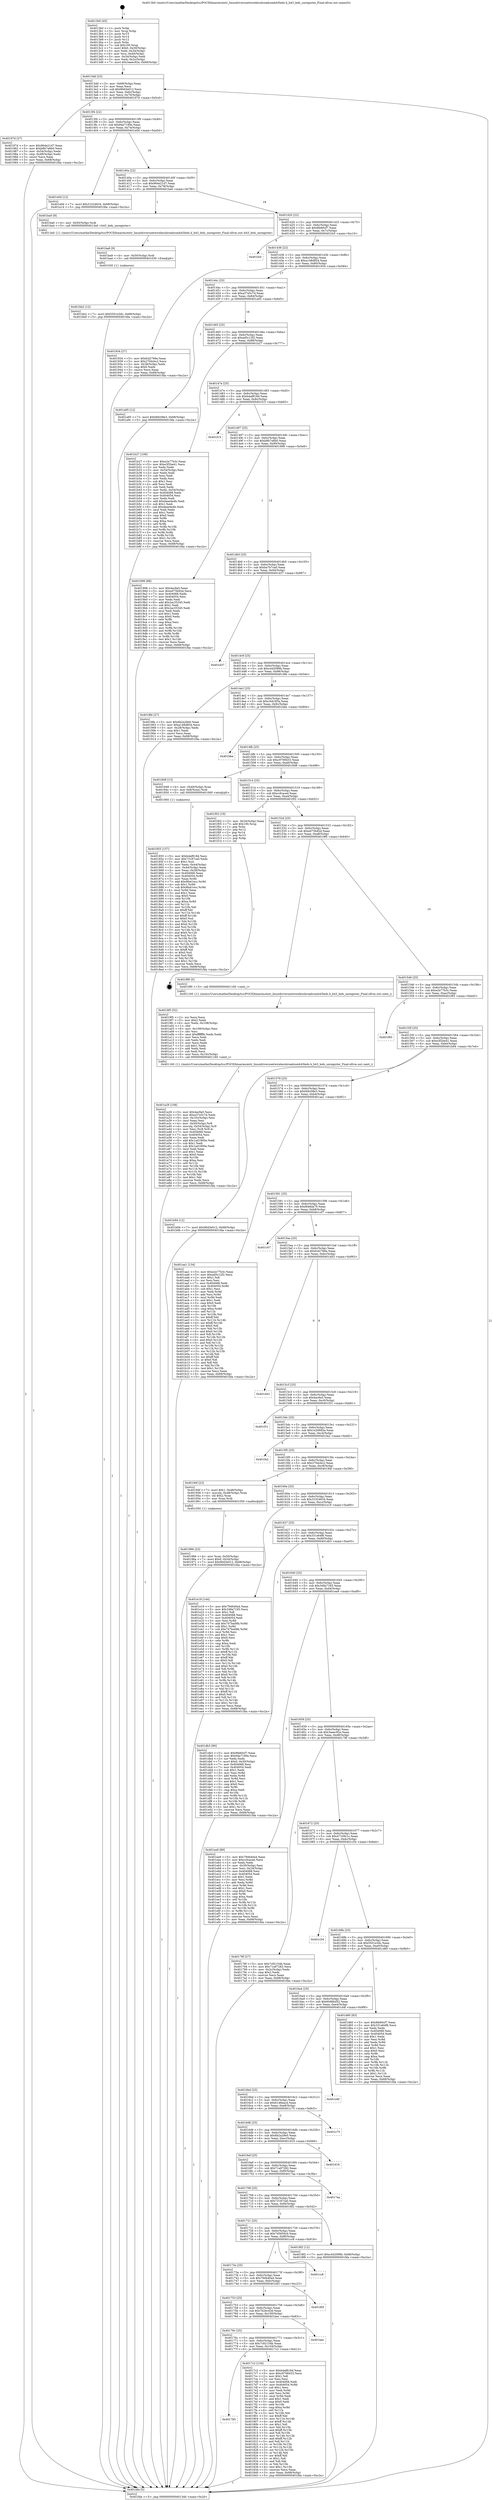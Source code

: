 digraph "0x4013b0" {
  label = "0x4013b0 (/mnt/c/Users/mathe/Desktop/tcc/POCII/binaries/extr_linuxdriversnetwirelessbroadcomb43leds.h_b43_leds_unregister_Final-ollvm.out::main(0))"
  labelloc = "t"
  node[shape=record]

  Entry [label="",width=0.3,height=0.3,shape=circle,fillcolor=black,style=filled]
  "0x4013dd" [label="{
     0x4013dd [23]\l
     | [instrs]\l
     &nbsp;&nbsp;0x4013dd \<+3\>: mov -0x68(%rbp),%eax\l
     &nbsp;&nbsp;0x4013e0 \<+2\>: mov %eax,%ecx\l
     &nbsp;&nbsp;0x4013e2 \<+6\>: sub $0x90d3e012,%ecx\l
     &nbsp;&nbsp;0x4013e8 \<+3\>: mov %eax,-0x6c(%rbp)\l
     &nbsp;&nbsp;0x4013eb \<+3\>: mov %ecx,-0x70(%rbp)\l
     &nbsp;&nbsp;0x4013ee \<+6\>: je 000000000040197d \<main+0x5cd\>\l
  }"]
  "0x40197d" [label="{
     0x40197d [27]\l
     | [instrs]\l
     &nbsp;&nbsp;0x40197d \<+5\>: mov $0x964e21d7,%eax\l
     &nbsp;&nbsp;0x401982 \<+5\>: mov $0xb8b7a6b0,%ecx\l
     &nbsp;&nbsp;0x401987 \<+3\>: mov -0x54(%rbp),%edx\l
     &nbsp;&nbsp;0x40198a \<+3\>: cmp -0x48(%rbp),%edx\l
     &nbsp;&nbsp;0x40198d \<+3\>: cmovl %ecx,%eax\l
     &nbsp;&nbsp;0x401990 \<+3\>: mov %eax,-0x68(%rbp)\l
     &nbsp;&nbsp;0x401993 \<+5\>: jmp 0000000000401fda \<main+0xc2a\>\l
  }"]
  "0x4013f4" [label="{
     0x4013f4 [22]\l
     | [instrs]\l
     &nbsp;&nbsp;0x4013f4 \<+5\>: jmp 00000000004013f9 \<main+0x49\>\l
     &nbsp;&nbsp;0x4013f9 \<+3\>: mov -0x6c(%rbp),%eax\l
     &nbsp;&nbsp;0x4013fc \<+5\>: sub $0x94a7190e,%eax\l
     &nbsp;&nbsp;0x401401 \<+3\>: mov %eax,-0x74(%rbp)\l
     &nbsp;&nbsp;0x401404 \<+6\>: je 0000000000401e0d \<main+0xa5d\>\l
  }"]
  Exit [label="",width=0.3,height=0.3,shape=circle,fillcolor=black,style=filled,peripheries=2]
  "0x401e0d" [label="{
     0x401e0d [12]\l
     | [instrs]\l
     &nbsp;&nbsp;0x401e0d \<+7\>: movl $0x31024634,-0x68(%rbp)\l
     &nbsp;&nbsp;0x401e14 \<+5\>: jmp 0000000000401fda \<main+0xc2a\>\l
  }"]
  "0x40140a" [label="{
     0x40140a [22]\l
     | [instrs]\l
     &nbsp;&nbsp;0x40140a \<+5\>: jmp 000000000040140f \<main+0x5f\>\l
     &nbsp;&nbsp;0x40140f \<+3\>: mov -0x6c(%rbp),%eax\l
     &nbsp;&nbsp;0x401412 \<+5\>: sub $0x964e21d7,%eax\l
     &nbsp;&nbsp;0x401417 \<+3\>: mov %eax,-0x78(%rbp)\l
     &nbsp;&nbsp;0x40141a \<+6\>: je 0000000000401ba0 \<main+0x7f0\>\l
  }"]
  "0x401bb2" [label="{
     0x401bb2 [12]\l
     | [instrs]\l
     &nbsp;&nbsp;0x401bb2 \<+7\>: movl $0x5501e3dc,-0x68(%rbp)\l
     &nbsp;&nbsp;0x401bb9 \<+5\>: jmp 0000000000401fda \<main+0xc2a\>\l
  }"]
  "0x401ba0" [label="{
     0x401ba0 [9]\l
     | [instrs]\l
     &nbsp;&nbsp;0x401ba0 \<+4\>: mov -0x50(%rbp),%rdi\l
     &nbsp;&nbsp;0x401ba4 \<+5\>: call 00000000004013a0 \<b43_leds_unregister\>\l
     | [calls]\l
     &nbsp;&nbsp;0x4013a0 \{1\} (/mnt/c/Users/mathe/Desktop/tcc/POCII/binaries/extr_linuxdriversnetwirelessbroadcomb43leds.h_b43_leds_unregister_Final-ollvm.out::b43_leds_unregister)\l
  }"]
  "0x401420" [label="{
     0x401420 [22]\l
     | [instrs]\l
     &nbsp;&nbsp;0x401420 \<+5\>: jmp 0000000000401425 \<main+0x75\>\l
     &nbsp;&nbsp;0x401425 \<+3\>: mov -0x6c(%rbp),%eax\l
     &nbsp;&nbsp;0x401428 \<+5\>: sub $0x9fe60cf7,%eax\l
     &nbsp;&nbsp;0x40142d \<+3\>: mov %eax,-0x7c(%rbp)\l
     &nbsp;&nbsp;0x401430 \<+6\>: je 0000000000401fc0 \<main+0xc10\>\l
  }"]
  "0x401ba9" [label="{
     0x401ba9 [9]\l
     | [instrs]\l
     &nbsp;&nbsp;0x401ba9 \<+4\>: mov -0x50(%rbp),%rdi\l
     &nbsp;&nbsp;0x401bad \<+5\>: call 0000000000401030 \<free@plt\>\l
     | [calls]\l
     &nbsp;&nbsp;0x401030 \{1\} (unknown)\l
  }"]
  "0x401fc0" [label="{
     0x401fc0\l
  }", style=dashed]
  "0x401436" [label="{
     0x401436 [22]\l
     | [instrs]\l
     &nbsp;&nbsp;0x401436 \<+5\>: jmp 000000000040143b \<main+0x8b\>\l
     &nbsp;&nbsp;0x40143b \<+3\>: mov -0x6c(%rbp),%eax\l
     &nbsp;&nbsp;0x40143e \<+5\>: sub $0xa148d854,%eax\l
     &nbsp;&nbsp;0x401443 \<+3\>: mov %eax,-0x80(%rbp)\l
     &nbsp;&nbsp;0x401446 \<+6\>: je 0000000000401934 \<main+0x584\>\l
  }"]
  "0x401a29" [label="{
     0x401a29 [108]\l
     | [instrs]\l
     &nbsp;&nbsp;0x401a29 \<+5\>: mov $0x4ac9a5,%ecx\l
     &nbsp;&nbsp;0x401a2e \<+5\>: mov $0xa37e5c7d,%edx\l
     &nbsp;&nbsp;0x401a33 \<+6\>: mov -0x10c(%rbp),%esi\l
     &nbsp;&nbsp;0x401a39 \<+3\>: imul %eax,%esi\l
     &nbsp;&nbsp;0x401a3c \<+4\>: mov -0x50(%rbp),%r8\l
     &nbsp;&nbsp;0x401a40 \<+4\>: movslq -0x54(%rbp),%r9\l
     &nbsp;&nbsp;0x401a44 \<+4\>: mov %esi,(%r8,%r9,4)\l
     &nbsp;&nbsp;0x401a48 \<+7\>: mov 0x404068,%eax\l
     &nbsp;&nbsp;0x401a4f \<+7\>: mov 0x404054,%esi\l
     &nbsp;&nbsp;0x401a56 \<+2\>: mov %eax,%edi\l
     &nbsp;&nbsp;0x401a58 \<+6\>: add $0x1ad1800e,%edi\l
     &nbsp;&nbsp;0x401a5e \<+3\>: sub $0x1,%edi\l
     &nbsp;&nbsp;0x401a61 \<+6\>: sub $0x1ad1800e,%edi\l
     &nbsp;&nbsp;0x401a67 \<+3\>: imul %edi,%eax\l
     &nbsp;&nbsp;0x401a6a \<+3\>: and $0x1,%eax\l
     &nbsp;&nbsp;0x401a6d \<+3\>: cmp $0x0,%eax\l
     &nbsp;&nbsp;0x401a70 \<+4\>: sete %r10b\l
     &nbsp;&nbsp;0x401a74 \<+3\>: cmp $0xa,%esi\l
     &nbsp;&nbsp;0x401a77 \<+4\>: setl %r11b\l
     &nbsp;&nbsp;0x401a7b \<+3\>: mov %r10b,%bl\l
     &nbsp;&nbsp;0x401a7e \<+3\>: and %r11b,%bl\l
     &nbsp;&nbsp;0x401a81 \<+3\>: xor %r11b,%r10b\l
     &nbsp;&nbsp;0x401a84 \<+3\>: or %r10b,%bl\l
     &nbsp;&nbsp;0x401a87 \<+3\>: test $0x1,%bl\l
     &nbsp;&nbsp;0x401a8a \<+3\>: cmovne %edx,%ecx\l
     &nbsp;&nbsp;0x401a8d \<+3\>: mov %ecx,-0x68(%rbp)\l
     &nbsp;&nbsp;0x401a90 \<+5\>: jmp 0000000000401fda \<main+0xc2a\>\l
  }"]
  "0x401934" [label="{
     0x401934 [27]\l
     | [instrs]\l
     &nbsp;&nbsp;0x401934 \<+5\>: mov $0xfcd2766e,%eax\l
     &nbsp;&nbsp;0x401939 \<+5\>: mov $0x270dcbc2,%ecx\l
     &nbsp;&nbsp;0x40193e \<+3\>: mov -0x28(%rbp),%edx\l
     &nbsp;&nbsp;0x401941 \<+3\>: cmp $0x0,%edx\l
     &nbsp;&nbsp;0x401944 \<+3\>: cmove %ecx,%eax\l
     &nbsp;&nbsp;0x401947 \<+3\>: mov %eax,-0x68(%rbp)\l
     &nbsp;&nbsp;0x40194a \<+5\>: jmp 0000000000401fda \<main+0xc2a\>\l
  }"]
  "0x40144c" [label="{
     0x40144c [25]\l
     | [instrs]\l
     &nbsp;&nbsp;0x40144c \<+5\>: jmp 0000000000401451 \<main+0xa1\>\l
     &nbsp;&nbsp;0x401451 \<+3\>: mov -0x6c(%rbp),%eax\l
     &nbsp;&nbsp;0x401454 \<+5\>: sub $0xa37e5c7d,%eax\l
     &nbsp;&nbsp;0x401459 \<+6\>: mov %eax,-0x84(%rbp)\l
     &nbsp;&nbsp;0x40145f \<+6\>: je 0000000000401a95 \<main+0x6e5\>\l
  }"]
  "0x4019f5" [label="{
     0x4019f5 [52]\l
     | [instrs]\l
     &nbsp;&nbsp;0x4019f5 \<+2\>: xor %ecx,%ecx\l
     &nbsp;&nbsp;0x4019f7 \<+5\>: mov $0x2,%edx\l
     &nbsp;&nbsp;0x4019fc \<+6\>: mov %edx,-0x108(%rbp)\l
     &nbsp;&nbsp;0x401a02 \<+1\>: cltd\l
     &nbsp;&nbsp;0x401a03 \<+6\>: mov -0x108(%rbp),%esi\l
     &nbsp;&nbsp;0x401a09 \<+2\>: idiv %esi\l
     &nbsp;&nbsp;0x401a0b \<+6\>: imul $0xfffffffe,%edx,%edx\l
     &nbsp;&nbsp;0x401a11 \<+2\>: mov %ecx,%edi\l
     &nbsp;&nbsp;0x401a13 \<+2\>: sub %edx,%edi\l
     &nbsp;&nbsp;0x401a15 \<+2\>: mov %ecx,%edx\l
     &nbsp;&nbsp;0x401a17 \<+3\>: sub $0x1,%edx\l
     &nbsp;&nbsp;0x401a1a \<+2\>: add %edx,%edi\l
     &nbsp;&nbsp;0x401a1c \<+2\>: sub %edi,%ecx\l
     &nbsp;&nbsp;0x401a1e \<+6\>: mov %ecx,-0x10c(%rbp)\l
     &nbsp;&nbsp;0x401a24 \<+5\>: call 0000000000401160 \<next_i\>\l
     | [calls]\l
     &nbsp;&nbsp;0x401160 \{1\} (/mnt/c/Users/mathe/Desktop/tcc/POCII/binaries/extr_linuxdriversnetwirelessbroadcomb43leds.h_b43_leds_unregister_Final-ollvm.out::next_i)\l
  }"]
  "0x401a95" [label="{
     0x401a95 [12]\l
     | [instrs]\l
     &nbsp;&nbsp;0x401a95 \<+7\>: movl $0xf49c08e3,-0x68(%rbp)\l
     &nbsp;&nbsp;0x401a9c \<+5\>: jmp 0000000000401fda \<main+0xc2a\>\l
  }"]
  "0x401465" [label="{
     0x401465 [25]\l
     | [instrs]\l
     &nbsp;&nbsp;0x401465 \<+5\>: jmp 000000000040146a \<main+0xba\>\l
     &nbsp;&nbsp;0x40146a \<+3\>: mov -0x6c(%rbp),%eax\l
     &nbsp;&nbsp;0x40146d \<+5\>: sub $0xad5c12f2,%eax\l
     &nbsp;&nbsp;0x401472 \<+6\>: mov %eax,-0x88(%rbp)\l
     &nbsp;&nbsp;0x401478 \<+6\>: je 0000000000401b27 \<main+0x777\>\l
  }"]
  "0x401966" [label="{
     0x401966 [23]\l
     | [instrs]\l
     &nbsp;&nbsp;0x401966 \<+4\>: mov %rax,-0x50(%rbp)\l
     &nbsp;&nbsp;0x40196a \<+7\>: movl $0x0,-0x54(%rbp)\l
     &nbsp;&nbsp;0x401971 \<+7\>: movl $0x90d3e012,-0x68(%rbp)\l
     &nbsp;&nbsp;0x401978 \<+5\>: jmp 0000000000401fda \<main+0xc2a\>\l
  }"]
  "0x401b27" [label="{
     0x401b27 [109]\l
     | [instrs]\l
     &nbsp;&nbsp;0x401b27 \<+5\>: mov $0xe2e77b3c,%eax\l
     &nbsp;&nbsp;0x401b2c \<+5\>: mov $0xe3f2be41,%ecx\l
     &nbsp;&nbsp;0x401b31 \<+2\>: xor %edx,%edx\l
     &nbsp;&nbsp;0x401b33 \<+3\>: mov -0x54(%rbp),%esi\l
     &nbsp;&nbsp;0x401b36 \<+2\>: mov %edx,%edi\l
     &nbsp;&nbsp;0x401b38 \<+2\>: sub %esi,%edi\l
     &nbsp;&nbsp;0x401b3a \<+2\>: mov %edx,%esi\l
     &nbsp;&nbsp;0x401b3c \<+3\>: sub $0x1,%esi\l
     &nbsp;&nbsp;0x401b3f \<+2\>: add %esi,%edi\l
     &nbsp;&nbsp;0x401b41 \<+2\>: sub %edi,%edx\l
     &nbsp;&nbsp;0x401b43 \<+3\>: mov %edx,-0x54(%rbp)\l
     &nbsp;&nbsp;0x401b46 \<+7\>: mov 0x404068,%edx\l
     &nbsp;&nbsp;0x401b4d \<+7\>: mov 0x404054,%esi\l
     &nbsp;&nbsp;0x401b54 \<+2\>: mov %edx,%edi\l
     &nbsp;&nbsp;0x401b56 \<+6\>: add $0xdeae4e4b,%edi\l
     &nbsp;&nbsp;0x401b5c \<+3\>: sub $0x1,%edi\l
     &nbsp;&nbsp;0x401b5f \<+6\>: sub $0xdeae4e4b,%edi\l
     &nbsp;&nbsp;0x401b65 \<+3\>: imul %edi,%edx\l
     &nbsp;&nbsp;0x401b68 \<+3\>: and $0x1,%edx\l
     &nbsp;&nbsp;0x401b6b \<+3\>: cmp $0x0,%edx\l
     &nbsp;&nbsp;0x401b6e \<+4\>: sete %r8b\l
     &nbsp;&nbsp;0x401b72 \<+3\>: cmp $0xa,%esi\l
     &nbsp;&nbsp;0x401b75 \<+4\>: setl %r9b\l
     &nbsp;&nbsp;0x401b79 \<+3\>: mov %r8b,%r10b\l
     &nbsp;&nbsp;0x401b7c \<+3\>: and %r9b,%r10b\l
     &nbsp;&nbsp;0x401b7f \<+3\>: xor %r9b,%r8b\l
     &nbsp;&nbsp;0x401b82 \<+3\>: or %r8b,%r10b\l
     &nbsp;&nbsp;0x401b85 \<+4\>: test $0x1,%r10b\l
     &nbsp;&nbsp;0x401b89 \<+3\>: cmovne %ecx,%eax\l
     &nbsp;&nbsp;0x401b8c \<+3\>: mov %eax,-0x68(%rbp)\l
     &nbsp;&nbsp;0x401b8f \<+5\>: jmp 0000000000401fda \<main+0xc2a\>\l
  }"]
  "0x40147e" [label="{
     0x40147e [25]\l
     | [instrs]\l
     &nbsp;&nbsp;0x40147e \<+5\>: jmp 0000000000401483 \<main+0xd3\>\l
     &nbsp;&nbsp;0x401483 \<+3\>: mov -0x6c(%rbp),%eax\l
     &nbsp;&nbsp;0x401486 \<+5\>: sub $0xb4af818d,%eax\l
     &nbsp;&nbsp;0x40148b \<+6\>: mov %eax,-0x8c(%rbp)\l
     &nbsp;&nbsp;0x401491 \<+6\>: je 0000000000401f15 \<main+0xb65\>\l
  }"]
  "0x401855" [label="{
     0x401855 [157]\l
     | [instrs]\l
     &nbsp;&nbsp;0x401855 \<+5\>: mov $0xb4af818d,%ecx\l
     &nbsp;&nbsp;0x40185a \<+5\>: mov $0x73187ca0,%edx\l
     &nbsp;&nbsp;0x40185f \<+3\>: mov $0x1,%sil\l
     &nbsp;&nbsp;0x401862 \<+3\>: mov %eax,-0x44(%rbp)\l
     &nbsp;&nbsp;0x401865 \<+3\>: mov -0x44(%rbp),%eax\l
     &nbsp;&nbsp;0x401868 \<+3\>: mov %eax,-0x28(%rbp)\l
     &nbsp;&nbsp;0x40186b \<+7\>: mov 0x404068,%eax\l
     &nbsp;&nbsp;0x401872 \<+8\>: mov 0x404054,%r8d\l
     &nbsp;&nbsp;0x40187a \<+3\>: mov %eax,%r9d\l
     &nbsp;&nbsp;0x40187d \<+7\>: add $0x9fa41ecc,%r9d\l
     &nbsp;&nbsp;0x401884 \<+4\>: sub $0x1,%r9d\l
     &nbsp;&nbsp;0x401888 \<+7\>: sub $0x9fa41ecc,%r9d\l
     &nbsp;&nbsp;0x40188f \<+4\>: imul %r9d,%eax\l
     &nbsp;&nbsp;0x401893 \<+3\>: and $0x1,%eax\l
     &nbsp;&nbsp;0x401896 \<+3\>: cmp $0x0,%eax\l
     &nbsp;&nbsp;0x401899 \<+4\>: sete %r10b\l
     &nbsp;&nbsp;0x40189d \<+4\>: cmp $0xa,%r8d\l
     &nbsp;&nbsp;0x4018a1 \<+4\>: setl %r11b\l
     &nbsp;&nbsp;0x4018a5 \<+3\>: mov %r10b,%bl\l
     &nbsp;&nbsp;0x4018a8 \<+3\>: xor $0xff,%bl\l
     &nbsp;&nbsp;0x4018ab \<+3\>: mov %r11b,%r14b\l
     &nbsp;&nbsp;0x4018ae \<+4\>: xor $0xff,%r14b\l
     &nbsp;&nbsp;0x4018b2 \<+4\>: xor $0x0,%sil\l
     &nbsp;&nbsp;0x4018b6 \<+3\>: mov %bl,%r15b\l
     &nbsp;&nbsp;0x4018b9 \<+4\>: and $0x0,%r15b\l
     &nbsp;&nbsp;0x4018bd \<+3\>: and %sil,%r10b\l
     &nbsp;&nbsp;0x4018c0 \<+3\>: mov %r14b,%r12b\l
     &nbsp;&nbsp;0x4018c3 \<+4\>: and $0x0,%r12b\l
     &nbsp;&nbsp;0x4018c7 \<+3\>: and %sil,%r11b\l
     &nbsp;&nbsp;0x4018ca \<+3\>: or %r10b,%r15b\l
     &nbsp;&nbsp;0x4018cd \<+3\>: or %r11b,%r12b\l
     &nbsp;&nbsp;0x4018d0 \<+3\>: xor %r12b,%r15b\l
     &nbsp;&nbsp;0x4018d3 \<+3\>: or %r14b,%bl\l
     &nbsp;&nbsp;0x4018d6 \<+3\>: xor $0xff,%bl\l
     &nbsp;&nbsp;0x4018d9 \<+4\>: or $0x0,%sil\l
     &nbsp;&nbsp;0x4018dd \<+3\>: and %sil,%bl\l
     &nbsp;&nbsp;0x4018e0 \<+3\>: or %bl,%r15b\l
     &nbsp;&nbsp;0x4018e3 \<+4\>: test $0x1,%r15b\l
     &nbsp;&nbsp;0x4018e7 \<+3\>: cmovne %edx,%ecx\l
     &nbsp;&nbsp;0x4018ea \<+3\>: mov %ecx,-0x68(%rbp)\l
     &nbsp;&nbsp;0x4018ed \<+5\>: jmp 0000000000401fda \<main+0xc2a\>\l
  }"]
  "0x401f15" [label="{
     0x401f15\l
  }", style=dashed]
  "0x401497" [label="{
     0x401497 [25]\l
     | [instrs]\l
     &nbsp;&nbsp;0x401497 \<+5\>: jmp 000000000040149c \<main+0xec\>\l
     &nbsp;&nbsp;0x40149c \<+3\>: mov -0x6c(%rbp),%eax\l
     &nbsp;&nbsp;0x40149f \<+5\>: sub $0xb8b7a6b0,%eax\l
     &nbsp;&nbsp;0x4014a4 \<+6\>: mov %eax,-0x90(%rbp)\l
     &nbsp;&nbsp;0x4014aa \<+6\>: je 0000000000401998 \<main+0x5e8\>\l
  }"]
  "0x401785" [label="{
     0x401785\l
  }", style=dashed]
  "0x401998" [label="{
     0x401998 [88]\l
     | [instrs]\l
     &nbsp;&nbsp;0x401998 \<+5\>: mov $0x4ac9a5,%eax\l
     &nbsp;&nbsp;0x40199d \<+5\>: mov $0xe075b92d,%ecx\l
     &nbsp;&nbsp;0x4019a2 \<+7\>: mov 0x404068,%edx\l
     &nbsp;&nbsp;0x4019a9 \<+7\>: mov 0x404054,%esi\l
     &nbsp;&nbsp;0x4019b0 \<+2\>: mov %edx,%edi\l
     &nbsp;&nbsp;0x4019b2 \<+6\>: add $0x2ac35345,%edi\l
     &nbsp;&nbsp;0x4019b8 \<+3\>: sub $0x1,%edi\l
     &nbsp;&nbsp;0x4019bb \<+6\>: sub $0x2ac35345,%edi\l
     &nbsp;&nbsp;0x4019c1 \<+3\>: imul %edi,%edx\l
     &nbsp;&nbsp;0x4019c4 \<+3\>: and $0x1,%edx\l
     &nbsp;&nbsp;0x4019c7 \<+3\>: cmp $0x0,%edx\l
     &nbsp;&nbsp;0x4019ca \<+4\>: sete %r8b\l
     &nbsp;&nbsp;0x4019ce \<+3\>: cmp $0xa,%esi\l
     &nbsp;&nbsp;0x4019d1 \<+4\>: setl %r9b\l
     &nbsp;&nbsp;0x4019d5 \<+3\>: mov %r8b,%r10b\l
     &nbsp;&nbsp;0x4019d8 \<+3\>: and %r9b,%r10b\l
     &nbsp;&nbsp;0x4019db \<+3\>: xor %r9b,%r8b\l
     &nbsp;&nbsp;0x4019de \<+3\>: or %r8b,%r10b\l
     &nbsp;&nbsp;0x4019e1 \<+4\>: test $0x1,%r10b\l
     &nbsp;&nbsp;0x4019e5 \<+3\>: cmovne %ecx,%eax\l
     &nbsp;&nbsp;0x4019e8 \<+3\>: mov %eax,-0x68(%rbp)\l
     &nbsp;&nbsp;0x4019eb \<+5\>: jmp 0000000000401fda \<main+0xc2a\>\l
  }"]
  "0x4014b0" [label="{
     0x4014b0 [25]\l
     | [instrs]\l
     &nbsp;&nbsp;0x4014b0 \<+5\>: jmp 00000000004014b5 \<main+0x105\>\l
     &nbsp;&nbsp;0x4014b5 \<+3\>: mov -0x6c(%rbp),%eax\l
     &nbsp;&nbsp;0x4014b8 \<+5\>: sub $0xba7b7ca0,%eax\l
     &nbsp;&nbsp;0x4014bd \<+6\>: mov %eax,-0x94(%rbp)\l
     &nbsp;&nbsp;0x4014c3 \<+6\>: je 0000000000401d37 \<main+0x987\>\l
  }"]
  "0x4017c2" [label="{
     0x4017c2 [134]\l
     | [instrs]\l
     &nbsp;&nbsp;0x4017c2 \<+5\>: mov $0xb4af818d,%eax\l
     &nbsp;&nbsp;0x4017c7 \<+5\>: mov $0xc9708433,%ecx\l
     &nbsp;&nbsp;0x4017cc \<+2\>: mov $0x1,%dl\l
     &nbsp;&nbsp;0x4017ce \<+2\>: xor %esi,%esi\l
     &nbsp;&nbsp;0x4017d0 \<+7\>: mov 0x404068,%edi\l
     &nbsp;&nbsp;0x4017d7 \<+8\>: mov 0x404054,%r8d\l
     &nbsp;&nbsp;0x4017df \<+3\>: sub $0x1,%esi\l
     &nbsp;&nbsp;0x4017e2 \<+3\>: mov %edi,%r9d\l
     &nbsp;&nbsp;0x4017e5 \<+3\>: add %esi,%r9d\l
     &nbsp;&nbsp;0x4017e8 \<+4\>: imul %r9d,%edi\l
     &nbsp;&nbsp;0x4017ec \<+3\>: and $0x1,%edi\l
     &nbsp;&nbsp;0x4017ef \<+3\>: cmp $0x0,%edi\l
     &nbsp;&nbsp;0x4017f2 \<+4\>: sete %r10b\l
     &nbsp;&nbsp;0x4017f6 \<+4\>: cmp $0xa,%r8d\l
     &nbsp;&nbsp;0x4017fa \<+4\>: setl %r11b\l
     &nbsp;&nbsp;0x4017fe \<+3\>: mov %r10b,%bl\l
     &nbsp;&nbsp;0x401801 \<+3\>: xor $0xff,%bl\l
     &nbsp;&nbsp;0x401804 \<+3\>: mov %r11b,%r14b\l
     &nbsp;&nbsp;0x401807 \<+4\>: xor $0xff,%r14b\l
     &nbsp;&nbsp;0x40180b \<+3\>: xor $0x1,%dl\l
     &nbsp;&nbsp;0x40180e \<+3\>: mov %bl,%r15b\l
     &nbsp;&nbsp;0x401811 \<+4\>: and $0xff,%r15b\l
     &nbsp;&nbsp;0x401815 \<+3\>: and %dl,%r10b\l
     &nbsp;&nbsp;0x401818 \<+3\>: mov %r14b,%r12b\l
     &nbsp;&nbsp;0x40181b \<+4\>: and $0xff,%r12b\l
     &nbsp;&nbsp;0x40181f \<+3\>: and %dl,%r11b\l
     &nbsp;&nbsp;0x401822 \<+3\>: or %r10b,%r15b\l
     &nbsp;&nbsp;0x401825 \<+3\>: or %r11b,%r12b\l
     &nbsp;&nbsp;0x401828 \<+3\>: xor %r12b,%r15b\l
     &nbsp;&nbsp;0x40182b \<+3\>: or %r14b,%bl\l
     &nbsp;&nbsp;0x40182e \<+3\>: xor $0xff,%bl\l
     &nbsp;&nbsp;0x401831 \<+3\>: or $0x1,%dl\l
     &nbsp;&nbsp;0x401834 \<+2\>: and %dl,%bl\l
     &nbsp;&nbsp;0x401836 \<+3\>: or %bl,%r15b\l
     &nbsp;&nbsp;0x401839 \<+4\>: test $0x1,%r15b\l
     &nbsp;&nbsp;0x40183d \<+3\>: cmovne %ecx,%eax\l
     &nbsp;&nbsp;0x401840 \<+3\>: mov %eax,-0x68(%rbp)\l
     &nbsp;&nbsp;0x401843 \<+5\>: jmp 0000000000401fda \<main+0xc2a\>\l
  }"]
  "0x401d37" [label="{
     0x401d37\l
  }", style=dashed]
  "0x4014c9" [label="{
     0x4014c9 [25]\l
     | [instrs]\l
     &nbsp;&nbsp;0x4014c9 \<+5\>: jmp 00000000004014ce \<main+0x11e\>\l
     &nbsp;&nbsp;0x4014ce \<+3\>: mov -0x6c(%rbp),%eax\l
     &nbsp;&nbsp;0x4014d1 \<+5\>: sub $0xc442099b,%eax\l
     &nbsp;&nbsp;0x4014d6 \<+6\>: mov %eax,-0x98(%rbp)\l
     &nbsp;&nbsp;0x4014dc \<+6\>: je 00000000004018fe \<main+0x54e\>\l
  }"]
  "0x40176c" [label="{
     0x40176c [25]\l
     | [instrs]\l
     &nbsp;&nbsp;0x40176c \<+5\>: jmp 0000000000401771 \<main+0x3c1\>\l
     &nbsp;&nbsp;0x401771 \<+3\>: mov -0x6c(%rbp),%eax\l
     &nbsp;&nbsp;0x401774 \<+5\>: sub $0x7c92154b,%eax\l
     &nbsp;&nbsp;0x401779 \<+6\>: mov %eax,-0x104(%rbp)\l
     &nbsp;&nbsp;0x40177f \<+6\>: je 00000000004017c2 \<main+0x412\>\l
  }"]
  "0x4018fe" [label="{
     0x4018fe [27]\l
     | [instrs]\l
     &nbsp;&nbsp;0x4018fe \<+5\>: mov $0x6b2a28e0,%eax\l
     &nbsp;&nbsp;0x401903 \<+5\>: mov $0xa148d854,%ecx\l
     &nbsp;&nbsp;0x401908 \<+3\>: mov -0x28(%rbp),%edx\l
     &nbsp;&nbsp;0x40190b \<+3\>: cmp $0x1,%edx\l
     &nbsp;&nbsp;0x40190e \<+3\>: cmovl %ecx,%eax\l
     &nbsp;&nbsp;0x401911 \<+3\>: mov %eax,-0x68(%rbp)\l
     &nbsp;&nbsp;0x401914 \<+5\>: jmp 0000000000401fda \<main+0xc2a\>\l
  }"]
  "0x4014e2" [label="{
     0x4014e2 [25]\l
     | [instrs]\l
     &nbsp;&nbsp;0x4014e2 \<+5\>: jmp 00000000004014e7 \<main+0x137\>\l
     &nbsp;&nbsp;0x4014e7 \<+3\>: mov -0x6c(%rbp),%eax\l
     &nbsp;&nbsp;0x4014ea \<+5\>: sub $0xc5dc3f3a,%eax\l
     &nbsp;&nbsp;0x4014ef \<+6\>: mov %eax,-0x9c(%rbp)\l
     &nbsp;&nbsp;0x4014f5 \<+6\>: je 0000000000401bbe \<main+0x80e\>\l
  }"]
  "0x401bec" [label="{
     0x401bec\l
  }", style=dashed]
  "0x401bbe" [label="{
     0x401bbe\l
  }", style=dashed]
  "0x4014fb" [label="{
     0x4014fb [25]\l
     | [instrs]\l
     &nbsp;&nbsp;0x4014fb \<+5\>: jmp 0000000000401500 \<main+0x150\>\l
     &nbsp;&nbsp;0x401500 \<+3\>: mov -0x6c(%rbp),%eax\l
     &nbsp;&nbsp;0x401503 \<+5\>: sub $0xc9708433,%eax\l
     &nbsp;&nbsp;0x401508 \<+6\>: mov %eax,-0xa0(%rbp)\l
     &nbsp;&nbsp;0x40150e \<+6\>: je 0000000000401848 \<main+0x498\>\l
  }"]
  "0x401753" [label="{
     0x401753 [25]\l
     | [instrs]\l
     &nbsp;&nbsp;0x401753 \<+5\>: jmp 0000000000401758 \<main+0x3a8\>\l
     &nbsp;&nbsp;0x401758 \<+3\>: mov -0x6c(%rbp),%eax\l
     &nbsp;&nbsp;0x40175b \<+5\>: sub $0x7b2bc43d,%eax\l
     &nbsp;&nbsp;0x401760 \<+6\>: mov %eax,-0x100(%rbp)\l
     &nbsp;&nbsp;0x401766 \<+6\>: je 0000000000401bec \<main+0x83c\>\l
  }"]
  "0x401848" [label="{
     0x401848 [13]\l
     | [instrs]\l
     &nbsp;&nbsp;0x401848 \<+4\>: mov -0x40(%rbp),%rax\l
     &nbsp;&nbsp;0x40184c \<+4\>: mov 0x8(%rax),%rdi\l
     &nbsp;&nbsp;0x401850 \<+5\>: call 0000000000401060 \<atoi@plt\>\l
     | [calls]\l
     &nbsp;&nbsp;0x401060 \{1\} (unknown)\l
  }"]
  "0x401514" [label="{
     0x401514 [25]\l
     | [instrs]\l
     &nbsp;&nbsp;0x401514 \<+5\>: jmp 0000000000401519 \<main+0x169\>\l
     &nbsp;&nbsp;0x401519 \<+3\>: mov -0x6c(%rbp),%eax\l
     &nbsp;&nbsp;0x40151c \<+5\>: sub $0xccfcaced,%eax\l
     &nbsp;&nbsp;0x401521 \<+6\>: mov %eax,-0xa4(%rbp)\l
     &nbsp;&nbsp;0x401527 \<+6\>: je 0000000000401f02 \<main+0xb52\>\l
  }"]
  "0x401fd3" [label="{
     0x401fd3\l
  }", style=dashed]
  "0x401f02" [label="{
     0x401f02 [19]\l
     | [instrs]\l
     &nbsp;&nbsp;0x401f02 \<+3\>: mov -0x24(%rbp),%eax\l
     &nbsp;&nbsp;0x401f05 \<+7\>: add $0x100,%rsp\l
     &nbsp;&nbsp;0x401f0c \<+1\>: pop %rbx\l
     &nbsp;&nbsp;0x401f0d \<+2\>: pop %r12\l
     &nbsp;&nbsp;0x401f0f \<+2\>: pop %r14\l
     &nbsp;&nbsp;0x401f11 \<+2\>: pop %r15\l
     &nbsp;&nbsp;0x401f13 \<+1\>: pop %rbp\l
     &nbsp;&nbsp;0x401f14 \<+1\>: ret\l
  }"]
  "0x40152d" [label="{
     0x40152d [25]\l
     | [instrs]\l
     &nbsp;&nbsp;0x40152d \<+5\>: jmp 0000000000401532 \<main+0x182\>\l
     &nbsp;&nbsp;0x401532 \<+3\>: mov -0x6c(%rbp),%eax\l
     &nbsp;&nbsp;0x401535 \<+5\>: sub $0xe075b92d,%eax\l
     &nbsp;&nbsp;0x40153a \<+6\>: mov %eax,-0xa8(%rbp)\l
     &nbsp;&nbsp;0x401540 \<+6\>: je 00000000004019f0 \<main+0x640\>\l
  }"]
  "0x40173a" [label="{
     0x40173a [25]\l
     | [instrs]\l
     &nbsp;&nbsp;0x40173a \<+5\>: jmp 000000000040173f \<main+0x38f\>\l
     &nbsp;&nbsp;0x40173f \<+3\>: mov -0x6c(%rbp),%eax\l
     &nbsp;&nbsp;0x401742 \<+5\>: sub $0x794640a4,%eax\l
     &nbsp;&nbsp;0x401747 \<+6\>: mov %eax,-0xfc(%rbp)\l
     &nbsp;&nbsp;0x40174d \<+6\>: je 0000000000401fd3 \<main+0xc23\>\l
  }"]
  "0x4019f0" [label="{
     0x4019f0 [5]\l
     | [instrs]\l
     &nbsp;&nbsp;0x4019f0 \<+5\>: call 0000000000401160 \<next_i\>\l
     | [calls]\l
     &nbsp;&nbsp;0x401160 \{1\} (/mnt/c/Users/mathe/Desktop/tcc/POCII/binaries/extr_linuxdriversnetwirelessbroadcomb43leds.h_b43_leds_unregister_Final-ollvm.out::next_i)\l
  }"]
  "0x401546" [label="{
     0x401546 [25]\l
     | [instrs]\l
     &nbsp;&nbsp;0x401546 \<+5\>: jmp 000000000040154b \<main+0x19b\>\l
     &nbsp;&nbsp;0x40154b \<+3\>: mov -0x6c(%rbp),%eax\l
     &nbsp;&nbsp;0x40154e \<+5\>: sub $0xe2e77b3c,%eax\l
     &nbsp;&nbsp;0x401553 \<+6\>: mov %eax,-0xac(%rbp)\l
     &nbsp;&nbsp;0x401559 \<+6\>: je 0000000000401f83 \<main+0xbd3\>\l
  }"]
  "0x401cc8" [label="{
     0x401cc8\l
  }", style=dashed]
  "0x401f83" [label="{
     0x401f83\l
  }", style=dashed]
  "0x40155f" [label="{
     0x40155f [25]\l
     | [instrs]\l
     &nbsp;&nbsp;0x40155f \<+5\>: jmp 0000000000401564 \<main+0x1b4\>\l
     &nbsp;&nbsp;0x401564 \<+3\>: mov -0x6c(%rbp),%eax\l
     &nbsp;&nbsp;0x401567 \<+5\>: sub $0xe3f2be41,%eax\l
     &nbsp;&nbsp;0x40156c \<+6\>: mov %eax,-0xb0(%rbp)\l
     &nbsp;&nbsp;0x401572 \<+6\>: je 0000000000401b94 \<main+0x7e4\>\l
  }"]
  "0x401721" [label="{
     0x401721 [25]\l
     | [instrs]\l
     &nbsp;&nbsp;0x401721 \<+5\>: jmp 0000000000401726 \<main+0x376\>\l
     &nbsp;&nbsp;0x401726 \<+3\>: mov -0x6c(%rbp),%eax\l
     &nbsp;&nbsp;0x401729 \<+5\>: sub $0x745850cb,%eax\l
     &nbsp;&nbsp;0x40172e \<+6\>: mov %eax,-0xf8(%rbp)\l
     &nbsp;&nbsp;0x401734 \<+6\>: je 0000000000401cc8 \<main+0x918\>\l
  }"]
  "0x401b94" [label="{
     0x401b94 [12]\l
     | [instrs]\l
     &nbsp;&nbsp;0x401b94 \<+7\>: movl $0x90d3e012,-0x68(%rbp)\l
     &nbsp;&nbsp;0x401b9b \<+5\>: jmp 0000000000401fda \<main+0xc2a\>\l
  }"]
  "0x401578" [label="{
     0x401578 [25]\l
     | [instrs]\l
     &nbsp;&nbsp;0x401578 \<+5\>: jmp 000000000040157d \<main+0x1cd\>\l
     &nbsp;&nbsp;0x40157d \<+3\>: mov -0x6c(%rbp),%eax\l
     &nbsp;&nbsp;0x401580 \<+5\>: sub $0xf49c08e3,%eax\l
     &nbsp;&nbsp;0x401585 \<+6\>: mov %eax,-0xb4(%rbp)\l
     &nbsp;&nbsp;0x40158b \<+6\>: je 0000000000401aa1 \<main+0x6f1\>\l
  }"]
  "0x4018f2" [label="{
     0x4018f2 [12]\l
     | [instrs]\l
     &nbsp;&nbsp;0x4018f2 \<+7\>: movl $0xc442099b,-0x68(%rbp)\l
     &nbsp;&nbsp;0x4018f9 \<+5\>: jmp 0000000000401fda \<main+0xc2a\>\l
  }"]
  "0x401aa1" [label="{
     0x401aa1 [134]\l
     | [instrs]\l
     &nbsp;&nbsp;0x401aa1 \<+5\>: mov $0xe2e77b3c,%eax\l
     &nbsp;&nbsp;0x401aa6 \<+5\>: mov $0xad5c12f2,%ecx\l
     &nbsp;&nbsp;0x401aab \<+2\>: mov $0x1,%dl\l
     &nbsp;&nbsp;0x401aad \<+2\>: xor %esi,%esi\l
     &nbsp;&nbsp;0x401aaf \<+7\>: mov 0x404068,%edi\l
     &nbsp;&nbsp;0x401ab6 \<+8\>: mov 0x404054,%r8d\l
     &nbsp;&nbsp;0x401abe \<+3\>: sub $0x1,%esi\l
     &nbsp;&nbsp;0x401ac1 \<+3\>: mov %edi,%r9d\l
     &nbsp;&nbsp;0x401ac4 \<+3\>: add %esi,%r9d\l
     &nbsp;&nbsp;0x401ac7 \<+4\>: imul %r9d,%edi\l
     &nbsp;&nbsp;0x401acb \<+3\>: and $0x1,%edi\l
     &nbsp;&nbsp;0x401ace \<+3\>: cmp $0x0,%edi\l
     &nbsp;&nbsp;0x401ad1 \<+4\>: sete %r10b\l
     &nbsp;&nbsp;0x401ad5 \<+4\>: cmp $0xa,%r8d\l
     &nbsp;&nbsp;0x401ad9 \<+4\>: setl %r11b\l
     &nbsp;&nbsp;0x401add \<+3\>: mov %r10b,%bl\l
     &nbsp;&nbsp;0x401ae0 \<+3\>: xor $0xff,%bl\l
     &nbsp;&nbsp;0x401ae3 \<+3\>: mov %r11b,%r14b\l
     &nbsp;&nbsp;0x401ae6 \<+4\>: xor $0xff,%r14b\l
     &nbsp;&nbsp;0x401aea \<+3\>: xor $0x0,%dl\l
     &nbsp;&nbsp;0x401aed \<+3\>: mov %bl,%r15b\l
     &nbsp;&nbsp;0x401af0 \<+4\>: and $0x0,%r15b\l
     &nbsp;&nbsp;0x401af4 \<+3\>: and %dl,%r10b\l
     &nbsp;&nbsp;0x401af7 \<+3\>: mov %r14b,%r12b\l
     &nbsp;&nbsp;0x401afa \<+4\>: and $0x0,%r12b\l
     &nbsp;&nbsp;0x401afe \<+3\>: and %dl,%r11b\l
     &nbsp;&nbsp;0x401b01 \<+3\>: or %r10b,%r15b\l
     &nbsp;&nbsp;0x401b04 \<+3\>: or %r11b,%r12b\l
     &nbsp;&nbsp;0x401b07 \<+3\>: xor %r12b,%r15b\l
     &nbsp;&nbsp;0x401b0a \<+3\>: or %r14b,%bl\l
     &nbsp;&nbsp;0x401b0d \<+3\>: xor $0xff,%bl\l
     &nbsp;&nbsp;0x401b10 \<+3\>: or $0x0,%dl\l
     &nbsp;&nbsp;0x401b13 \<+2\>: and %dl,%bl\l
     &nbsp;&nbsp;0x401b15 \<+3\>: or %bl,%r15b\l
     &nbsp;&nbsp;0x401b18 \<+4\>: test $0x1,%r15b\l
     &nbsp;&nbsp;0x401b1c \<+3\>: cmovne %ecx,%eax\l
     &nbsp;&nbsp;0x401b1f \<+3\>: mov %eax,-0x68(%rbp)\l
     &nbsp;&nbsp;0x401b22 \<+5\>: jmp 0000000000401fda \<main+0xc2a\>\l
  }"]
  "0x401591" [label="{
     0x401591 [25]\l
     | [instrs]\l
     &nbsp;&nbsp;0x401591 \<+5\>: jmp 0000000000401596 \<main+0x1e6\>\l
     &nbsp;&nbsp;0x401596 \<+3\>: mov -0x6c(%rbp),%eax\l
     &nbsp;&nbsp;0x401599 \<+5\>: sub $0xf648da79,%eax\l
     &nbsp;&nbsp;0x40159e \<+6\>: mov %eax,-0xb8(%rbp)\l
     &nbsp;&nbsp;0x4015a4 \<+6\>: je 0000000000401c07 \<main+0x857\>\l
  }"]
  "0x401708" [label="{
     0x401708 [25]\l
     | [instrs]\l
     &nbsp;&nbsp;0x401708 \<+5\>: jmp 000000000040170d \<main+0x35d\>\l
     &nbsp;&nbsp;0x40170d \<+3\>: mov -0x6c(%rbp),%eax\l
     &nbsp;&nbsp;0x401710 \<+5\>: sub $0x73187ca0,%eax\l
     &nbsp;&nbsp;0x401715 \<+6\>: mov %eax,-0xf4(%rbp)\l
     &nbsp;&nbsp;0x40171b \<+6\>: je 00000000004018f2 \<main+0x542\>\l
  }"]
  "0x401c07" [label="{
     0x401c07\l
  }", style=dashed]
  "0x4015aa" [label="{
     0x4015aa [25]\l
     | [instrs]\l
     &nbsp;&nbsp;0x4015aa \<+5\>: jmp 00000000004015af \<main+0x1ff\>\l
     &nbsp;&nbsp;0x4015af \<+3\>: mov -0x6c(%rbp),%eax\l
     &nbsp;&nbsp;0x4015b2 \<+5\>: sub $0xfcd2766e,%eax\l
     &nbsp;&nbsp;0x4015b7 \<+6\>: mov %eax,-0xbc(%rbp)\l
     &nbsp;&nbsp;0x4015bd \<+6\>: je 0000000000401d43 \<main+0x993\>\l
  }"]
  "0x4017aa" [label="{
     0x4017aa\l
  }", style=dashed]
  "0x401d43" [label="{
     0x401d43\l
  }", style=dashed]
  "0x4015c3" [label="{
     0x4015c3 [25]\l
     | [instrs]\l
     &nbsp;&nbsp;0x4015c3 \<+5\>: jmp 00000000004015c8 \<main+0x218\>\l
     &nbsp;&nbsp;0x4015c8 \<+3\>: mov -0x6c(%rbp),%eax\l
     &nbsp;&nbsp;0x4015cb \<+5\>: sub $0x4ac9a5,%eax\l
     &nbsp;&nbsp;0x4015d0 \<+6\>: mov %eax,-0xc0(%rbp)\l
     &nbsp;&nbsp;0x4015d6 \<+6\>: je 0000000000401f31 \<main+0xb81\>\l
  }"]
  "0x4016ef" [label="{
     0x4016ef [25]\l
     | [instrs]\l
     &nbsp;&nbsp;0x4016ef \<+5\>: jmp 00000000004016f4 \<main+0x344\>\l
     &nbsp;&nbsp;0x4016f4 \<+3\>: mov -0x6c(%rbp),%eax\l
     &nbsp;&nbsp;0x4016f7 \<+5\>: sub $0x71a97282,%eax\l
     &nbsp;&nbsp;0x4016fc \<+6\>: mov %eax,-0xf0(%rbp)\l
     &nbsp;&nbsp;0x401702 \<+6\>: je 00000000004017aa \<main+0x3fa\>\l
  }"]
  "0x401f31" [label="{
     0x401f31\l
  }", style=dashed]
  "0x4015dc" [label="{
     0x4015dc [25]\l
     | [instrs]\l
     &nbsp;&nbsp;0x4015dc \<+5\>: jmp 00000000004015e1 \<main+0x231\>\l
     &nbsp;&nbsp;0x4015e1 \<+3\>: mov -0x6c(%rbp),%eax\l
     &nbsp;&nbsp;0x4015e4 \<+5\>: sub $0x1e20682e,%eax\l
     &nbsp;&nbsp;0x4015e9 \<+6\>: mov %eax,-0xc4(%rbp)\l
     &nbsp;&nbsp;0x4015ef \<+6\>: je 0000000000401fa2 \<main+0xbf2\>\l
  }"]
  "0x401919" [label="{
     0x401919\l
  }", style=dashed]
  "0x401fa2" [label="{
     0x401fa2\l
  }", style=dashed]
  "0x4015f5" [label="{
     0x4015f5 [25]\l
     | [instrs]\l
     &nbsp;&nbsp;0x4015f5 \<+5\>: jmp 00000000004015fa \<main+0x24a\>\l
     &nbsp;&nbsp;0x4015fa \<+3\>: mov -0x6c(%rbp),%eax\l
     &nbsp;&nbsp;0x4015fd \<+5\>: sub $0x270dcbc2,%eax\l
     &nbsp;&nbsp;0x401602 \<+6\>: mov %eax,-0xc8(%rbp)\l
     &nbsp;&nbsp;0x401608 \<+6\>: je 000000000040194f \<main+0x59f\>\l
  }"]
  "0x4016d6" [label="{
     0x4016d6 [25]\l
     | [instrs]\l
     &nbsp;&nbsp;0x4016d6 \<+5\>: jmp 00000000004016db \<main+0x32b\>\l
     &nbsp;&nbsp;0x4016db \<+3\>: mov -0x6c(%rbp),%eax\l
     &nbsp;&nbsp;0x4016de \<+5\>: sub $0x6b2a28e0,%eax\l
     &nbsp;&nbsp;0x4016e3 \<+6\>: mov %eax,-0xec(%rbp)\l
     &nbsp;&nbsp;0x4016e9 \<+6\>: je 0000000000401919 \<main+0x569\>\l
  }"]
  "0x40194f" [label="{
     0x40194f [23]\l
     | [instrs]\l
     &nbsp;&nbsp;0x40194f \<+7\>: movl $0x1,-0x48(%rbp)\l
     &nbsp;&nbsp;0x401956 \<+4\>: movslq -0x48(%rbp),%rax\l
     &nbsp;&nbsp;0x40195a \<+4\>: shl $0x2,%rax\l
     &nbsp;&nbsp;0x40195e \<+3\>: mov %rax,%rdi\l
     &nbsp;&nbsp;0x401961 \<+5\>: call 0000000000401050 \<malloc@plt\>\l
     | [calls]\l
     &nbsp;&nbsp;0x401050 \{1\} (unknown)\l
  }"]
  "0x40160e" [label="{
     0x40160e [25]\l
     | [instrs]\l
     &nbsp;&nbsp;0x40160e \<+5\>: jmp 0000000000401613 \<main+0x263\>\l
     &nbsp;&nbsp;0x401613 \<+3\>: mov -0x6c(%rbp),%eax\l
     &nbsp;&nbsp;0x401616 \<+5\>: sub $0x31024634,%eax\l
     &nbsp;&nbsp;0x40161b \<+6\>: mov %eax,-0xcc(%rbp)\l
     &nbsp;&nbsp;0x401621 \<+6\>: je 0000000000401e19 \<main+0xa69\>\l
  }"]
  "0x401c75" [label="{
     0x401c75\l
  }", style=dashed]
  "0x401e19" [label="{
     0x401e19 [144]\l
     | [instrs]\l
     &nbsp;&nbsp;0x401e19 \<+5\>: mov $0x794640a4,%eax\l
     &nbsp;&nbsp;0x401e1e \<+5\>: mov $0x348a7165,%ecx\l
     &nbsp;&nbsp;0x401e23 \<+2\>: mov $0x1,%dl\l
     &nbsp;&nbsp;0x401e25 \<+7\>: mov 0x404068,%esi\l
     &nbsp;&nbsp;0x401e2c \<+7\>: mov 0x404054,%edi\l
     &nbsp;&nbsp;0x401e33 \<+3\>: mov %esi,%r8d\l
     &nbsp;&nbsp;0x401e36 \<+7\>: add $0x747ba08b,%r8d\l
     &nbsp;&nbsp;0x401e3d \<+4\>: sub $0x1,%r8d\l
     &nbsp;&nbsp;0x401e41 \<+7\>: sub $0x747ba08b,%r8d\l
     &nbsp;&nbsp;0x401e48 \<+4\>: imul %r8d,%esi\l
     &nbsp;&nbsp;0x401e4c \<+3\>: and $0x1,%esi\l
     &nbsp;&nbsp;0x401e4f \<+3\>: cmp $0x0,%esi\l
     &nbsp;&nbsp;0x401e52 \<+4\>: sete %r9b\l
     &nbsp;&nbsp;0x401e56 \<+3\>: cmp $0xa,%edi\l
     &nbsp;&nbsp;0x401e59 \<+4\>: setl %r10b\l
     &nbsp;&nbsp;0x401e5d \<+3\>: mov %r9b,%r11b\l
     &nbsp;&nbsp;0x401e60 \<+4\>: xor $0xff,%r11b\l
     &nbsp;&nbsp;0x401e64 \<+3\>: mov %r10b,%bl\l
     &nbsp;&nbsp;0x401e67 \<+3\>: xor $0xff,%bl\l
     &nbsp;&nbsp;0x401e6a \<+3\>: xor $0x0,%dl\l
     &nbsp;&nbsp;0x401e6d \<+3\>: mov %r11b,%r14b\l
     &nbsp;&nbsp;0x401e70 \<+4\>: and $0x0,%r14b\l
     &nbsp;&nbsp;0x401e74 \<+3\>: and %dl,%r9b\l
     &nbsp;&nbsp;0x401e77 \<+3\>: mov %bl,%r15b\l
     &nbsp;&nbsp;0x401e7a \<+4\>: and $0x0,%r15b\l
     &nbsp;&nbsp;0x401e7e \<+3\>: and %dl,%r10b\l
     &nbsp;&nbsp;0x401e81 \<+3\>: or %r9b,%r14b\l
     &nbsp;&nbsp;0x401e84 \<+3\>: or %r10b,%r15b\l
     &nbsp;&nbsp;0x401e87 \<+3\>: xor %r15b,%r14b\l
     &nbsp;&nbsp;0x401e8a \<+3\>: or %bl,%r11b\l
     &nbsp;&nbsp;0x401e8d \<+4\>: xor $0xff,%r11b\l
     &nbsp;&nbsp;0x401e91 \<+3\>: or $0x0,%dl\l
     &nbsp;&nbsp;0x401e94 \<+3\>: and %dl,%r11b\l
     &nbsp;&nbsp;0x401e97 \<+3\>: or %r11b,%r14b\l
     &nbsp;&nbsp;0x401e9a \<+4\>: test $0x1,%r14b\l
     &nbsp;&nbsp;0x401e9e \<+3\>: cmovne %ecx,%eax\l
     &nbsp;&nbsp;0x401ea1 \<+3\>: mov %eax,-0x68(%rbp)\l
     &nbsp;&nbsp;0x401ea4 \<+5\>: jmp 0000000000401fda \<main+0xc2a\>\l
  }"]
  "0x401627" [label="{
     0x401627 [25]\l
     | [instrs]\l
     &nbsp;&nbsp;0x401627 \<+5\>: jmp 000000000040162c \<main+0x27c\>\l
     &nbsp;&nbsp;0x40162c \<+3\>: mov -0x6c(%rbp),%eax\l
     &nbsp;&nbsp;0x40162f \<+5\>: sub $0x331e64f6,%eax\l
     &nbsp;&nbsp;0x401634 \<+6\>: mov %eax,-0xd0(%rbp)\l
     &nbsp;&nbsp;0x40163a \<+6\>: je 0000000000401db3 \<main+0xa03\>\l
  }"]
  "0x4016bd" [label="{
     0x4016bd [25]\l
     | [instrs]\l
     &nbsp;&nbsp;0x4016bd \<+5\>: jmp 00000000004016c2 \<main+0x312\>\l
     &nbsp;&nbsp;0x4016c2 \<+3\>: mov -0x6c(%rbp),%eax\l
     &nbsp;&nbsp;0x4016c5 \<+5\>: sub $0x6148eacd,%eax\l
     &nbsp;&nbsp;0x4016ca \<+6\>: mov %eax,-0xe8(%rbp)\l
     &nbsp;&nbsp;0x4016d0 \<+6\>: je 0000000000401c75 \<main+0x8c5\>\l
  }"]
  "0x401db3" [label="{
     0x401db3 [90]\l
     | [instrs]\l
     &nbsp;&nbsp;0x401db3 \<+5\>: mov $0x9fe60cf7,%eax\l
     &nbsp;&nbsp;0x401db8 \<+5\>: mov $0x94a7190e,%ecx\l
     &nbsp;&nbsp;0x401dbd \<+2\>: xor %edx,%edx\l
     &nbsp;&nbsp;0x401dbf \<+7\>: movl $0x0,-0x30(%rbp)\l
     &nbsp;&nbsp;0x401dc6 \<+7\>: mov 0x404068,%esi\l
     &nbsp;&nbsp;0x401dcd \<+7\>: mov 0x404054,%edi\l
     &nbsp;&nbsp;0x401dd4 \<+3\>: sub $0x1,%edx\l
     &nbsp;&nbsp;0x401dd7 \<+3\>: mov %esi,%r8d\l
     &nbsp;&nbsp;0x401dda \<+3\>: add %edx,%r8d\l
     &nbsp;&nbsp;0x401ddd \<+4\>: imul %r8d,%esi\l
     &nbsp;&nbsp;0x401de1 \<+3\>: and $0x1,%esi\l
     &nbsp;&nbsp;0x401de4 \<+3\>: cmp $0x0,%esi\l
     &nbsp;&nbsp;0x401de7 \<+4\>: sete %r9b\l
     &nbsp;&nbsp;0x401deb \<+3\>: cmp $0xa,%edi\l
     &nbsp;&nbsp;0x401dee \<+4\>: setl %r10b\l
     &nbsp;&nbsp;0x401df2 \<+3\>: mov %r9b,%r11b\l
     &nbsp;&nbsp;0x401df5 \<+3\>: and %r10b,%r11b\l
     &nbsp;&nbsp;0x401df8 \<+3\>: xor %r10b,%r9b\l
     &nbsp;&nbsp;0x401dfb \<+3\>: or %r9b,%r11b\l
     &nbsp;&nbsp;0x401dfe \<+4\>: test $0x1,%r11b\l
     &nbsp;&nbsp;0x401e02 \<+3\>: cmovne %ecx,%eax\l
     &nbsp;&nbsp;0x401e05 \<+3\>: mov %eax,-0x68(%rbp)\l
     &nbsp;&nbsp;0x401e08 \<+5\>: jmp 0000000000401fda \<main+0xc2a\>\l
  }"]
  "0x401640" [label="{
     0x401640 [25]\l
     | [instrs]\l
     &nbsp;&nbsp;0x401640 \<+5\>: jmp 0000000000401645 \<main+0x295\>\l
     &nbsp;&nbsp;0x401645 \<+3\>: mov -0x6c(%rbp),%eax\l
     &nbsp;&nbsp;0x401648 \<+5\>: sub $0x348a7165,%eax\l
     &nbsp;&nbsp;0x40164d \<+6\>: mov %eax,-0xd4(%rbp)\l
     &nbsp;&nbsp;0x401653 \<+6\>: je 0000000000401ea9 \<main+0xaf9\>\l
  }"]
  "0x401d4f" [label="{
     0x401d4f\l
  }", style=dashed]
  "0x401ea9" [label="{
     0x401ea9 [89]\l
     | [instrs]\l
     &nbsp;&nbsp;0x401ea9 \<+5\>: mov $0x794640a4,%eax\l
     &nbsp;&nbsp;0x401eae \<+5\>: mov $0xccfcaced,%ecx\l
     &nbsp;&nbsp;0x401eb3 \<+2\>: xor %edx,%edx\l
     &nbsp;&nbsp;0x401eb5 \<+3\>: mov -0x30(%rbp),%esi\l
     &nbsp;&nbsp;0x401eb8 \<+3\>: mov %esi,-0x24(%rbp)\l
     &nbsp;&nbsp;0x401ebb \<+7\>: mov 0x404068,%esi\l
     &nbsp;&nbsp;0x401ec2 \<+7\>: mov 0x404054,%edi\l
     &nbsp;&nbsp;0x401ec9 \<+3\>: sub $0x1,%edx\l
     &nbsp;&nbsp;0x401ecc \<+3\>: mov %esi,%r8d\l
     &nbsp;&nbsp;0x401ecf \<+3\>: add %edx,%r8d\l
     &nbsp;&nbsp;0x401ed2 \<+4\>: imul %r8d,%esi\l
     &nbsp;&nbsp;0x401ed6 \<+3\>: and $0x1,%esi\l
     &nbsp;&nbsp;0x401ed9 \<+3\>: cmp $0x0,%esi\l
     &nbsp;&nbsp;0x401edc \<+4\>: sete %r9b\l
     &nbsp;&nbsp;0x401ee0 \<+3\>: cmp $0xa,%edi\l
     &nbsp;&nbsp;0x401ee3 \<+4\>: setl %r10b\l
     &nbsp;&nbsp;0x401ee7 \<+3\>: mov %r9b,%r11b\l
     &nbsp;&nbsp;0x401eea \<+3\>: and %r10b,%r11b\l
     &nbsp;&nbsp;0x401eed \<+3\>: xor %r10b,%r9b\l
     &nbsp;&nbsp;0x401ef0 \<+3\>: or %r9b,%r11b\l
     &nbsp;&nbsp;0x401ef3 \<+4\>: test $0x1,%r11b\l
     &nbsp;&nbsp;0x401ef7 \<+3\>: cmovne %ecx,%eax\l
     &nbsp;&nbsp;0x401efa \<+3\>: mov %eax,-0x68(%rbp)\l
     &nbsp;&nbsp;0x401efd \<+5\>: jmp 0000000000401fda \<main+0xc2a\>\l
  }"]
  "0x401659" [label="{
     0x401659 [25]\l
     | [instrs]\l
     &nbsp;&nbsp;0x401659 \<+5\>: jmp 000000000040165e \<main+0x2ae\>\l
     &nbsp;&nbsp;0x40165e \<+3\>: mov -0x6c(%rbp),%eax\l
     &nbsp;&nbsp;0x401661 \<+5\>: sub $0x3aeec92e,%eax\l
     &nbsp;&nbsp;0x401666 \<+6\>: mov %eax,-0xd8(%rbp)\l
     &nbsp;&nbsp;0x40166c \<+6\>: je 000000000040178f \<main+0x3df\>\l
  }"]
  "0x4016a4" [label="{
     0x4016a4 [25]\l
     | [instrs]\l
     &nbsp;&nbsp;0x4016a4 \<+5\>: jmp 00000000004016a9 \<main+0x2f9\>\l
     &nbsp;&nbsp;0x4016a9 \<+3\>: mov -0x6c(%rbp),%eax\l
     &nbsp;&nbsp;0x4016ac \<+5\>: sub $0x60d6bd52,%eax\l
     &nbsp;&nbsp;0x4016b1 \<+6\>: mov %eax,-0xe4(%rbp)\l
     &nbsp;&nbsp;0x4016b7 \<+6\>: je 0000000000401d4f \<main+0x99f\>\l
  }"]
  "0x40178f" [label="{
     0x40178f [27]\l
     | [instrs]\l
     &nbsp;&nbsp;0x40178f \<+5\>: mov $0x7c92154b,%eax\l
     &nbsp;&nbsp;0x401794 \<+5\>: mov $0x71a97282,%ecx\l
     &nbsp;&nbsp;0x401799 \<+3\>: mov -0x2c(%rbp),%edx\l
     &nbsp;&nbsp;0x40179c \<+3\>: cmp $0x2,%edx\l
     &nbsp;&nbsp;0x40179f \<+3\>: cmovne %ecx,%eax\l
     &nbsp;&nbsp;0x4017a2 \<+3\>: mov %eax,-0x68(%rbp)\l
     &nbsp;&nbsp;0x4017a5 \<+5\>: jmp 0000000000401fda \<main+0xc2a\>\l
  }"]
  "0x401672" [label="{
     0x401672 [25]\l
     | [instrs]\l
     &nbsp;&nbsp;0x401672 \<+5\>: jmp 0000000000401677 \<main+0x2c7\>\l
     &nbsp;&nbsp;0x401677 \<+3\>: mov -0x6c(%rbp),%eax\l
     &nbsp;&nbsp;0x40167a \<+5\>: sub $0x47109c1c,%eax\l
     &nbsp;&nbsp;0x40167f \<+6\>: mov %eax,-0xdc(%rbp)\l
     &nbsp;&nbsp;0x401685 \<+6\>: je 0000000000401c54 \<main+0x8a4\>\l
  }"]
  "0x401fda" [label="{
     0x401fda [5]\l
     | [instrs]\l
     &nbsp;&nbsp;0x401fda \<+5\>: jmp 00000000004013dd \<main+0x2d\>\l
  }"]
  "0x4013b0" [label="{
     0x4013b0 [45]\l
     | [instrs]\l
     &nbsp;&nbsp;0x4013b0 \<+1\>: push %rbp\l
     &nbsp;&nbsp;0x4013b1 \<+3\>: mov %rsp,%rbp\l
     &nbsp;&nbsp;0x4013b4 \<+2\>: push %r15\l
     &nbsp;&nbsp;0x4013b6 \<+2\>: push %r14\l
     &nbsp;&nbsp;0x4013b8 \<+2\>: push %r12\l
     &nbsp;&nbsp;0x4013ba \<+1\>: push %rbx\l
     &nbsp;&nbsp;0x4013bb \<+7\>: sub $0x100,%rsp\l
     &nbsp;&nbsp;0x4013c2 \<+7\>: movl $0x0,-0x30(%rbp)\l
     &nbsp;&nbsp;0x4013c9 \<+3\>: mov %edi,-0x34(%rbp)\l
     &nbsp;&nbsp;0x4013cc \<+4\>: mov %rsi,-0x40(%rbp)\l
     &nbsp;&nbsp;0x4013d0 \<+3\>: mov -0x34(%rbp),%edi\l
     &nbsp;&nbsp;0x4013d3 \<+3\>: mov %edi,-0x2c(%rbp)\l
     &nbsp;&nbsp;0x4013d6 \<+7\>: movl $0x3aeec92e,-0x68(%rbp)\l
  }"]
  "0x401d60" [label="{
     0x401d60 [83]\l
     | [instrs]\l
     &nbsp;&nbsp;0x401d60 \<+5\>: mov $0x9fe60cf7,%eax\l
     &nbsp;&nbsp;0x401d65 \<+5\>: mov $0x331e64f6,%ecx\l
     &nbsp;&nbsp;0x401d6a \<+2\>: xor %edx,%edx\l
     &nbsp;&nbsp;0x401d6c \<+7\>: mov 0x404068,%esi\l
     &nbsp;&nbsp;0x401d73 \<+7\>: mov 0x404054,%edi\l
     &nbsp;&nbsp;0x401d7a \<+3\>: sub $0x1,%edx\l
     &nbsp;&nbsp;0x401d7d \<+3\>: mov %esi,%r8d\l
     &nbsp;&nbsp;0x401d80 \<+3\>: add %edx,%r8d\l
     &nbsp;&nbsp;0x401d83 \<+4\>: imul %r8d,%esi\l
     &nbsp;&nbsp;0x401d87 \<+3\>: and $0x1,%esi\l
     &nbsp;&nbsp;0x401d8a \<+3\>: cmp $0x0,%esi\l
     &nbsp;&nbsp;0x401d8d \<+4\>: sete %r9b\l
     &nbsp;&nbsp;0x401d91 \<+3\>: cmp $0xa,%edi\l
     &nbsp;&nbsp;0x401d94 \<+4\>: setl %r10b\l
     &nbsp;&nbsp;0x401d98 \<+3\>: mov %r9b,%r11b\l
     &nbsp;&nbsp;0x401d9b \<+3\>: and %r10b,%r11b\l
     &nbsp;&nbsp;0x401d9e \<+3\>: xor %r10b,%r9b\l
     &nbsp;&nbsp;0x401da1 \<+3\>: or %r9b,%r11b\l
     &nbsp;&nbsp;0x401da4 \<+4\>: test $0x1,%r11b\l
     &nbsp;&nbsp;0x401da8 \<+3\>: cmovne %ecx,%eax\l
     &nbsp;&nbsp;0x401dab \<+3\>: mov %eax,-0x68(%rbp)\l
     &nbsp;&nbsp;0x401dae \<+5\>: jmp 0000000000401fda \<main+0xc2a\>\l
  }"]
  "0x401c54" [label="{
     0x401c54\l
  }", style=dashed]
  "0x40168b" [label="{
     0x40168b [25]\l
     | [instrs]\l
     &nbsp;&nbsp;0x40168b \<+5\>: jmp 0000000000401690 \<main+0x2e0\>\l
     &nbsp;&nbsp;0x401690 \<+3\>: mov -0x6c(%rbp),%eax\l
     &nbsp;&nbsp;0x401693 \<+5\>: sub $0x5501e3dc,%eax\l
     &nbsp;&nbsp;0x401698 \<+6\>: mov %eax,-0xe0(%rbp)\l
     &nbsp;&nbsp;0x40169e \<+6\>: je 0000000000401d60 \<main+0x9b0\>\l
  }"]
  Entry -> "0x4013b0" [label=" 1"]
  "0x4013dd" -> "0x40197d" [label=" 2"]
  "0x4013dd" -> "0x4013f4" [label=" 20"]
  "0x401f02" -> Exit [label=" 1"]
  "0x4013f4" -> "0x401e0d" [label=" 1"]
  "0x4013f4" -> "0x40140a" [label=" 19"]
  "0x401ea9" -> "0x401fda" [label=" 1"]
  "0x40140a" -> "0x401ba0" [label=" 1"]
  "0x40140a" -> "0x401420" [label=" 18"]
  "0x401e19" -> "0x401fda" [label=" 1"]
  "0x401420" -> "0x401fc0" [label=" 0"]
  "0x401420" -> "0x401436" [label=" 18"]
  "0x401e0d" -> "0x401fda" [label=" 1"]
  "0x401436" -> "0x401934" [label=" 1"]
  "0x401436" -> "0x40144c" [label=" 17"]
  "0x401db3" -> "0x401fda" [label=" 1"]
  "0x40144c" -> "0x401a95" [label=" 1"]
  "0x40144c" -> "0x401465" [label=" 16"]
  "0x401d60" -> "0x401fda" [label=" 1"]
  "0x401465" -> "0x401b27" [label=" 1"]
  "0x401465" -> "0x40147e" [label=" 15"]
  "0x401bb2" -> "0x401fda" [label=" 1"]
  "0x40147e" -> "0x401f15" [label=" 0"]
  "0x40147e" -> "0x401497" [label=" 15"]
  "0x401ba9" -> "0x401bb2" [label=" 1"]
  "0x401497" -> "0x401998" [label=" 1"]
  "0x401497" -> "0x4014b0" [label=" 14"]
  "0x401ba0" -> "0x401ba9" [label=" 1"]
  "0x4014b0" -> "0x401d37" [label=" 0"]
  "0x4014b0" -> "0x4014c9" [label=" 14"]
  "0x401b94" -> "0x401fda" [label=" 1"]
  "0x4014c9" -> "0x4018fe" [label=" 1"]
  "0x4014c9" -> "0x4014e2" [label=" 13"]
  "0x401aa1" -> "0x401fda" [label=" 1"]
  "0x4014e2" -> "0x401bbe" [label=" 0"]
  "0x4014e2" -> "0x4014fb" [label=" 13"]
  "0x401a95" -> "0x401fda" [label=" 1"]
  "0x4014fb" -> "0x401848" [label=" 1"]
  "0x4014fb" -> "0x401514" [label=" 12"]
  "0x4019f5" -> "0x401a29" [label=" 1"]
  "0x401514" -> "0x401f02" [label=" 1"]
  "0x401514" -> "0x40152d" [label=" 11"]
  "0x4019f0" -> "0x4019f5" [label=" 1"]
  "0x40152d" -> "0x4019f0" [label=" 1"]
  "0x40152d" -> "0x401546" [label=" 10"]
  "0x40197d" -> "0x401fda" [label=" 2"]
  "0x401546" -> "0x401f83" [label=" 0"]
  "0x401546" -> "0x40155f" [label=" 10"]
  "0x401966" -> "0x401fda" [label=" 1"]
  "0x40155f" -> "0x401b94" [label=" 1"]
  "0x40155f" -> "0x401578" [label=" 9"]
  "0x401934" -> "0x401fda" [label=" 1"]
  "0x401578" -> "0x401aa1" [label=" 1"]
  "0x401578" -> "0x401591" [label=" 8"]
  "0x4018fe" -> "0x401fda" [label=" 1"]
  "0x401591" -> "0x401c07" [label=" 0"]
  "0x401591" -> "0x4015aa" [label=" 8"]
  "0x401855" -> "0x401fda" [label=" 1"]
  "0x4015aa" -> "0x401d43" [label=" 0"]
  "0x4015aa" -> "0x4015c3" [label=" 8"]
  "0x401848" -> "0x401855" [label=" 1"]
  "0x4015c3" -> "0x401f31" [label=" 0"]
  "0x4015c3" -> "0x4015dc" [label=" 8"]
  "0x40176c" -> "0x401785" [label=" 0"]
  "0x4015dc" -> "0x401fa2" [label=" 0"]
  "0x4015dc" -> "0x4015f5" [label=" 8"]
  "0x40176c" -> "0x4017c2" [label=" 1"]
  "0x4015f5" -> "0x40194f" [label=" 1"]
  "0x4015f5" -> "0x40160e" [label=" 7"]
  "0x401753" -> "0x40176c" [label=" 1"]
  "0x40160e" -> "0x401e19" [label=" 1"]
  "0x40160e" -> "0x401627" [label=" 6"]
  "0x401753" -> "0x401bec" [label=" 0"]
  "0x401627" -> "0x401db3" [label=" 1"]
  "0x401627" -> "0x401640" [label=" 5"]
  "0x40173a" -> "0x401753" [label=" 1"]
  "0x401640" -> "0x401ea9" [label=" 1"]
  "0x401640" -> "0x401659" [label=" 4"]
  "0x40173a" -> "0x401fd3" [label=" 0"]
  "0x401659" -> "0x40178f" [label=" 1"]
  "0x401659" -> "0x401672" [label=" 3"]
  "0x40178f" -> "0x401fda" [label=" 1"]
  "0x4013b0" -> "0x4013dd" [label=" 1"]
  "0x401fda" -> "0x4013dd" [label=" 21"]
  "0x401721" -> "0x40173a" [label=" 1"]
  "0x401672" -> "0x401c54" [label=" 0"]
  "0x401672" -> "0x40168b" [label=" 3"]
  "0x401721" -> "0x401cc8" [label=" 0"]
  "0x40168b" -> "0x401d60" [label=" 1"]
  "0x40168b" -> "0x4016a4" [label=" 2"]
  "0x401998" -> "0x401fda" [label=" 1"]
  "0x4016a4" -> "0x401d4f" [label=" 0"]
  "0x4016a4" -> "0x4016bd" [label=" 2"]
  "0x401a29" -> "0x401fda" [label=" 1"]
  "0x4016bd" -> "0x401c75" [label=" 0"]
  "0x4016bd" -> "0x4016d6" [label=" 2"]
  "0x401b27" -> "0x401fda" [label=" 1"]
  "0x4016d6" -> "0x401919" [label=" 0"]
  "0x4016d6" -> "0x4016ef" [label=" 2"]
  "0x4017c2" -> "0x401fda" [label=" 1"]
  "0x4016ef" -> "0x4017aa" [label=" 0"]
  "0x4016ef" -> "0x401708" [label=" 2"]
  "0x4018f2" -> "0x401fda" [label=" 1"]
  "0x401708" -> "0x4018f2" [label=" 1"]
  "0x401708" -> "0x401721" [label=" 1"]
  "0x40194f" -> "0x401966" [label=" 1"]
}
